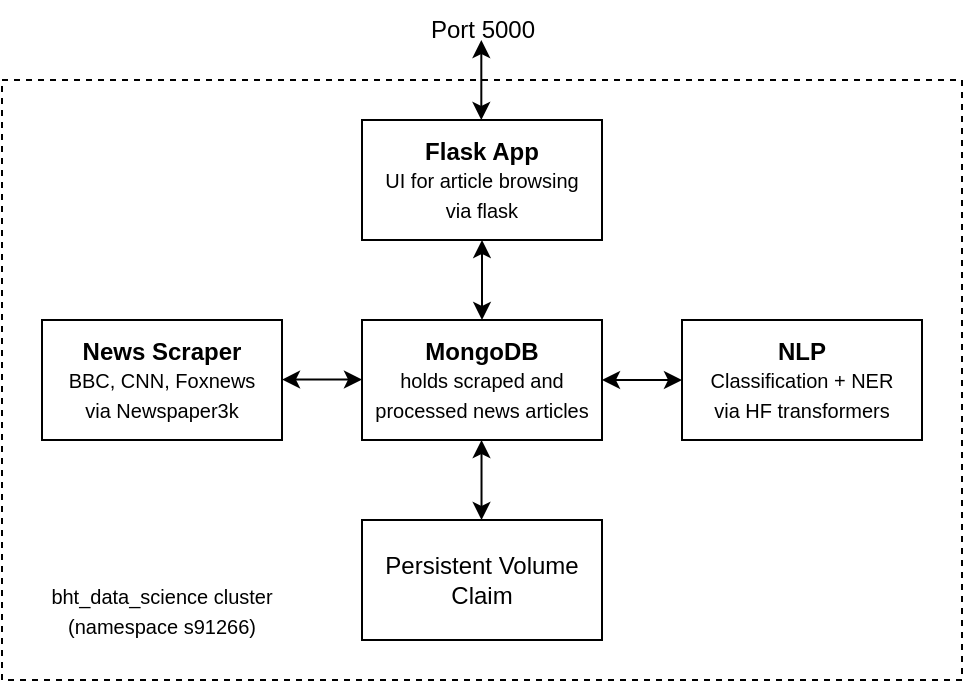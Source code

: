 <mxfile version="21.6.8" type="device">
  <diagram name="Page-1" id="jByNCe-jRFr5rgD8seuW">
    <mxGraphModel dx="1418" dy="828" grid="1" gridSize="10" guides="1" tooltips="1" connect="1" arrows="1" fold="1" page="1" pageScale="1" pageWidth="827" pageHeight="1169" math="0" shadow="0">
      <root>
        <mxCell id="0" />
        <mxCell id="1" parent="0" />
        <mxCell id="skCpp-_NhNIgum5z8DMP-24" value="" style="group" parent="1" vertex="1" connectable="0">
          <mxGeometry x="140" y="300" width="480" height="340" as="geometry" />
        </mxCell>
        <mxCell id="skCpp-_NhNIgum5z8DMP-19" value="" style="rounded=0;whiteSpace=wrap;html=1;fillColor=none;dashed=1;" parent="skCpp-_NhNIgum5z8DMP-24" vertex="1">
          <mxGeometry y="40" width="480" height="300" as="geometry" />
        </mxCell>
        <mxCell id="skCpp-_NhNIgum5z8DMP-1" value="&lt;b&gt;MongoDB&lt;/b&gt;&lt;br&gt;&lt;font style=&quot;font-size: 10px;&quot;&gt;holds scraped and processed news articles&lt;/font&gt;" style="rounded=0;whiteSpace=wrap;html=1;" parent="skCpp-_NhNIgum5z8DMP-24" vertex="1">
          <mxGeometry x="180" y="160" width="120" height="60" as="geometry" />
        </mxCell>
        <mxCell id="skCpp-_NhNIgum5z8DMP-2" value="Persistent Volume Claim" style="rounded=0;whiteSpace=wrap;html=1;" parent="skCpp-_NhNIgum5z8DMP-24" vertex="1">
          <mxGeometry x="180" y="260" width="120" height="60" as="geometry" />
        </mxCell>
        <mxCell id="skCpp-_NhNIgum5z8DMP-3" value="&lt;b&gt;NLP&lt;/b&gt;&lt;br style=&quot;font-size: 11px;&quot;&gt;&lt;span style=&quot;font-size: 10px;&quot;&gt;Classification + NER&lt;br&gt;&lt;/span&gt;&lt;font style=&quot;font-size: 10px;&quot;&gt;via HF transformers&lt;/font&gt;" style="rounded=0;whiteSpace=wrap;html=1;" parent="skCpp-_NhNIgum5z8DMP-24" vertex="1">
          <mxGeometry x="340" y="160" width="120" height="60" as="geometry" />
        </mxCell>
        <mxCell id="skCpp-_NhNIgum5z8DMP-4" value="&lt;b&gt;News Scraper&lt;/b&gt;&lt;br&gt;&lt;font style=&quot;font-size: 10px;&quot;&gt;BBC, CNN, Foxnews&lt;br&gt;via Newspaper3k&lt;/font&gt;" style="rounded=0;whiteSpace=wrap;html=1;" parent="skCpp-_NhNIgum5z8DMP-24" vertex="1">
          <mxGeometry x="20" y="160" width="120" height="60" as="geometry" />
        </mxCell>
        <mxCell id="skCpp-_NhNIgum5z8DMP-6" value="&lt;b&gt;Flask App&lt;/b&gt;&lt;br&gt;&lt;font style=&quot;font-size: 10px;&quot;&gt;UI for article browsing&lt;br&gt;via flask&lt;/font&gt;" style="rounded=0;whiteSpace=wrap;html=1;" parent="skCpp-_NhNIgum5z8DMP-24" vertex="1">
          <mxGeometry x="180" y="60" width="120" height="60" as="geometry" />
        </mxCell>
        <mxCell id="skCpp-_NhNIgum5z8DMP-11" value="" style="endArrow=classic;startArrow=classic;html=1;rounded=0;entryX=0.5;entryY=1;entryDx=0;entryDy=0;exitX=0.5;exitY=0;exitDx=0;exitDy=0;" parent="skCpp-_NhNIgum5z8DMP-24" source="skCpp-_NhNIgum5z8DMP-1" target="skCpp-_NhNIgum5z8DMP-6" edge="1">
          <mxGeometry width="50" height="50" relative="1" as="geometry">
            <mxPoint x="300" y="210" as="sourcePoint" />
            <mxPoint x="350" y="160" as="targetPoint" />
          </mxGeometry>
        </mxCell>
        <mxCell id="skCpp-_NhNIgum5z8DMP-16" value="" style="endArrow=classic;startArrow=classic;html=1;rounded=0;entryX=0.5;entryY=1;entryDx=0;entryDy=0;exitX=0.5;exitY=0;exitDx=0;exitDy=0;" parent="skCpp-_NhNIgum5z8DMP-24" edge="1">
          <mxGeometry width="50" height="50" relative="1" as="geometry">
            <mxPoint x="239.76" y="260" as="sourcePoint" />
            <mxPoint x="239.76" y="220" as="targetPoint" />
          </mxGeometry>
        </mxCell>
        <mxCell id="skCpp-_NhNIgum5z8DMP-17" value="" style="endArrow=classic;startArrow=classic;html=1;rounded=0;exitX=1;exitY=0.5;exitDx=0;exitDy=0;entryX=0;entryY=0.5;entryDx=0;entryDy=0;" parent="skCpp-_NhNIgum5z8DMP-24" source="skCpp-_NhNIgum5z8DMP-1" target="skCpp-_NhNIgum5z8DMP-3" edge="1">
          <mxGeometry width="50" height="50" relative="1" as="geometry">
            <mxPoint x="300" y="210" as="sourcePoint" />
            <mxPoint x="350" y="160" as="targetPoint" />
          </mxGeometry>
        </mxCell>
        <mxCell id="skCpp-_NhNIgum5z8DMP-18" value="" style="endArrow=classic;startArrow=classic;html=1;rounded=0;exitX=1;exitY=0.5;exitDx=0;exitDy=0;entryX=0;entryY=0.5;entryDx=0;entryDy=0;" parent="skCpp-_NhNIgum5z8DMP-24" edge="1">
          <mxGeometry width="50" height="50" relative="1" as="geometry">
            <mxPoint x="140" y="189.76" as="sourcePoint" />
            <mxPoint x="180" y="189.76" as="targetPoint" />
          </mxGeometry>
        </mxCell>
        <mxCell id="skCpp-_NhNIgum5z8DMP-20" value="&lt;font style=&quot;font-size: 10px;&quot;&gt;bht_data_science cluster&lt;br&gt;(namespace s91266)&lt;/font&gt;" style="text;html=1;strokeColor=none;fillColor=none;align=center;verticalAlign=middle;whiteSpace=wrap;rounded=0;" parent="skCpp-_NhNIgum5z8DMP-24" vertex="1">
          <mxGeometry x="20" y="290" width="120" height="30" as="geometry" />
        </mxCell>
        <mxCell id="skCpp-_NhNIgum5z8DMP-22" value="Port 5000&lt;br&gt;" style="text;html=1;align=center;verticalAlign=middle;resizable=0;points=[];autosize=1;strokeColor=none;fillColor=none;" parent="skCpp-_NhNIgum5z8DMP-24" vertex="1">
          <mxGeometry x="200" width="80" height="30" as="geometry" />
        </mxCell>
        <mxCell id="skCpp-_NhNIgum5z8DMP-23" value="" style="endArrow=classic;startArrow=classic;html=1;rounded=0;entryX=0.5;entryY=1;entryDx=0;entryDy=0;exitX=0.5;exitY=0;exitDx=0;exitDy=0;" parent="skCpp-_NhNIgum5z8DMP-24" edge="1">
          <mxGeometry width="50" height="50" relative="1" as="geometry">
            <mxPoint x="239.66" y="60" as="sourcePoint" />
            <mxPoint x="239.66" y="20" as="targetPoint" />
          </mxGeometry>
        </mxCell>
      </root>
    </mxGraphModel>
  </diagram>
</mxfile>
